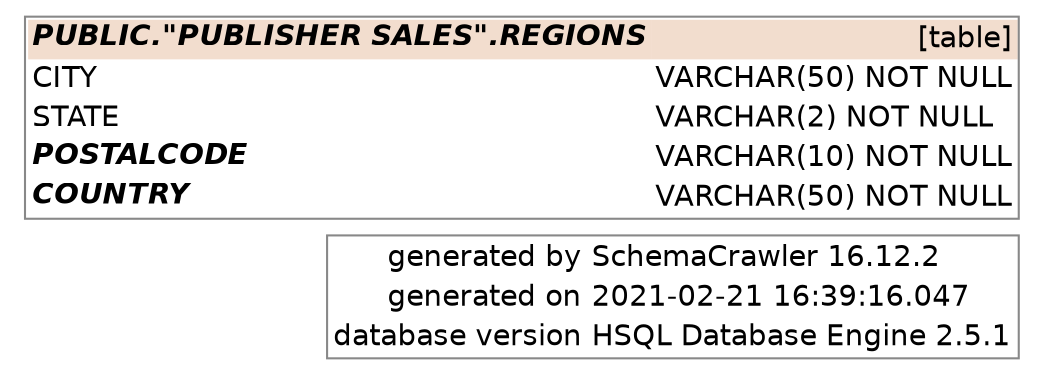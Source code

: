 digraph "SchemaCrawler_Diagram" {

  graph [
    fontname="Helvetica"
    labeljust="r"
    rankdir="RL"

  ];
  
  node [
    fontname="Helvetica"
    shape="none"

  ];
  
  edge [
    fontname="Helvetica"

  ];


  /* Title Block -=-=-=-=-=-=-=-=-=-=-=-=-=- */
  graph [ 
    label=<
      <table border="1" cellborder="0" cellspacing="0" color="#888888">
	<tr>
		<td align='right'>generated by</td>
		<td align='left'>SchemaCrawler 16.12.2</td>
	</tr>
	<tr>
		<td align='right'>generated on</td>
		<td align='left'>2021-02-21 16:39:16.047</td>
	</tr>
	<tr>
		<td align='right'>database version</td>
		<td align='left'>HSQL Database Engine 2.5.1</td>
	</tr>
      </table>
    >
  ];

  /* PUBLIC."PUBLISHER SALES".REGIONS -=-=-=-=-=-=-=-=-=-=-=-=-=- */
  "regions_dbf65bde" [
    label=<
      <table border="1" cellborder="0" cellspacing="0" color="#888888">
	<tr>
		<td colspan='2' bgcolor='#F2DDCE' align='left'><b><i>PUBLIC."PUBLISHER SALES".REGIONS</i></b></td>
		<td bgcolor='#F2DDCE' align='right'>[table]</td>
	</tr>
	<tr>
		<td port='city_a2f4adab.start' align='left'>CITY</td>
		<td align='left'> </td>
		<td port='city_a2f4adab.end' align='left'>VARCHAR(50) NOT NULL</td>
	</tr>
	<tr>
		<td port='state_a78de8b1.start' align='left'>STATE</td>
		<td align='left'> </td>
		<td port='state_a78de8b1.end' align='left'>VARCHAR(2) NOT NULL</td>
	</tr>
	<tr>
		<td port='postalcode_37ad5578.start' align='left'><b><i>POSTALCODE</i></b></td>
		<td align='left'> </td>
		<td port='postalcode_37ad5578.end' align='left'>VARCHAR(10) NOT NULL</td>
	</tr>
	<tr>
		<td port='country_6b7ffb6.start' align='left'><b><i>COUNTRY</i></b></td>
		<td align='left'> </td>
		<td port='country_6b7ffb6.end' align='left'>VARCHAR(50) NOT NULL</td>
	</tr>
      </table>
    >
  ];



}
